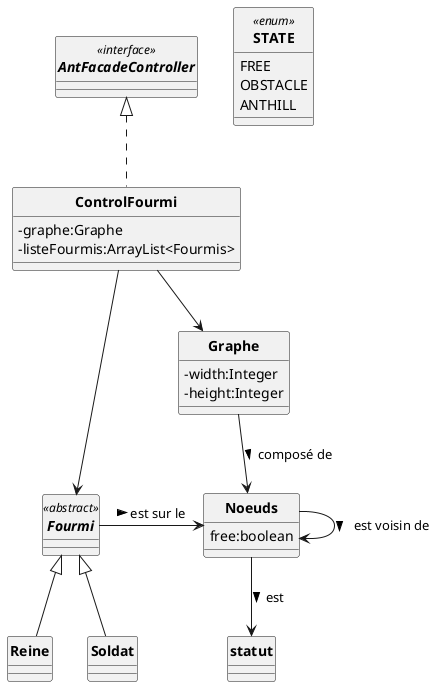 @startuml
'https://plantuml.com/sequence-diagram
skinparam style strictuml
skinparam classAttributeIconSize 0
skinparam circledCharacterRadius 0
skinparam circledCharacterFontSize 0
skinparam classFontStyle Bold
'autonumber

interface AntFacadeController<<interface>>{

}

enum STATE <<enum>> {
    FREE
    OBSTACLE
    ANTHILL
}


class Graphe {
     -width:Integer
     -height:Integer
}
class Noeuds{
free:boolean
}

abstract Fourmi <<abstract>>{

}

class Reine extends Fourmi{
}
class Soldat extends Fourmi{
}

class ControlFourmi implements AntFacadeController{
    -graphe:Graphe
    -listeFourmis:ArrayList<Fourmis>
}

Noeuds -> Noeuds : est voisin de >
ControlFourmi --> Graphe
ControlFourmi ---> Fourmi
Graphe --> Noeuds : composé de >
Fourmi  -> Noeuds : est sur le >
Noeuds -->  statut : est >

@enduml